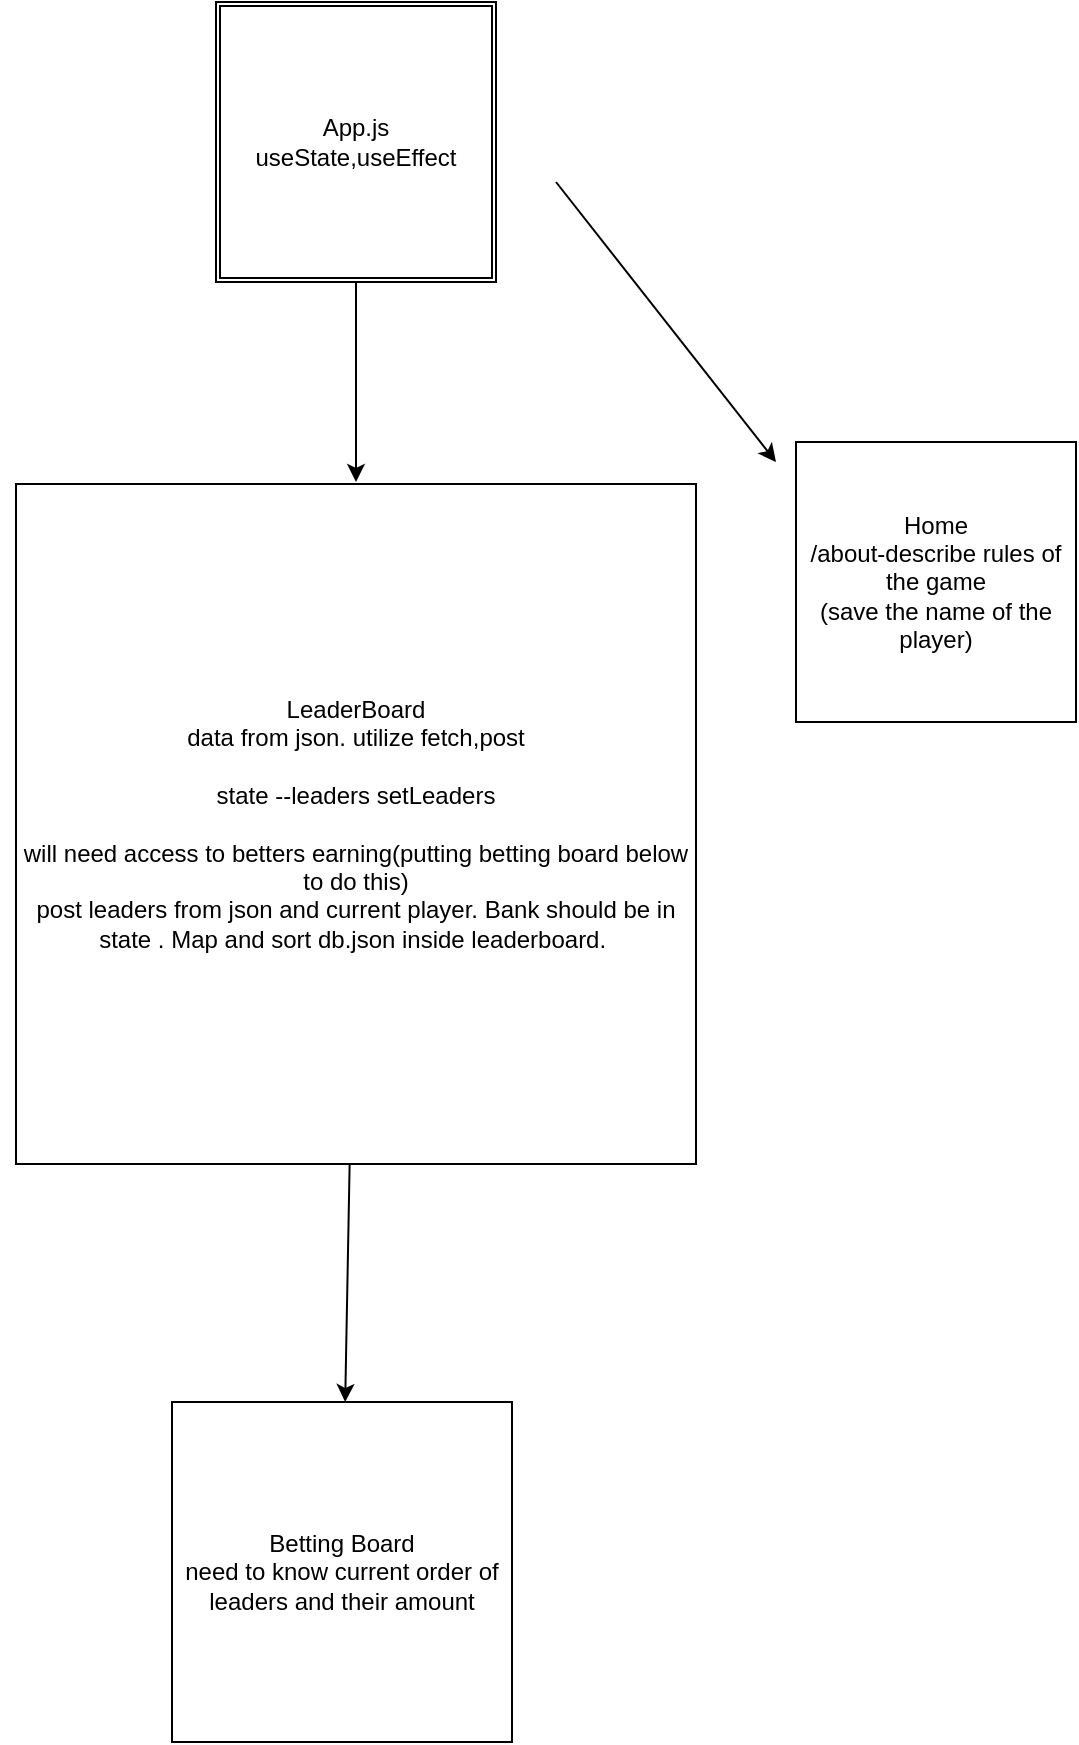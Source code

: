 <mxfile>
    <diagram id="X70QVtvjyhKhb88_ISLj" name="Page-1">
        <mxGraphModel dx="954" dy="763" grid="1" gridSize="10" guides="1" tooltips="1" connect="1" arrows="1" fold="1" page="1" pageScale="1" pageWidth="850" pageHeight="1100" math="0" shadow="0">
            <root>
                <mxCell id="0"/>
                <mxCell id="1" parent="0"/>
                <mxCell id="2" value="App.js&lt;br&gt;useState,useEffect&lt;br&gt;" style="shape=ext;double=1;whiteSpace=wrap;html=1;aspect=fixed;" parent="1" vertex="1">
                    <mxGeometry x="340" y="30" width="140" height="140" as="geometry"/>
                </mxCell>
                <mxCell id="11" value="" style="endArrow=classic;html=1;" parent="1" edge="1">
                    <mxGeometry width="50" height="50" relative="1" as="geometry">
                        <mxPoint x="510" y="120" as="sourcePoint"/>
                        <mxPoint x="620" y="260" as="targetPoint"/>
                    </mxGeometry>
                </mxCell>
                <mxCell id="13" value="" style="endArrow=classic;html=1;exitX=0.5;exitY=1;exitDx=0;exitDy=0;" parent="1" source="2" edge="1">
                    <mxGeometry width="50" height="50" relative="1" as="geometry">
                        <mxPoint x="410" y="180" as="sourcePoint"/>
                        <mxPoint x="410" y="270" as="targetPoint"/>
                        <Array as="points"/>
                    </mxGeometry>
                </mxCell>
                <mxCell id="21" style="edgeStyle=none;html=1;exitX=0;exitY=0;exitDx=0;exitDy=0;" parent="1" source="14" edge="1">
                    <mxGeometry relative="1" as="geometry">
                        <mxPoint x="371.429" y="302.857" as="targetPoint"/>
                    </mxGeometry>
                </mxCell>
                <mxCell id="22" style="edgeStyle=none;html=1;" parent="1" source="14" edge="1">
                    <mxGeometry relative="1" as="geometry">
                        <mxPoint x="370" y="370.0" as="targetPoint"/>
                    </mxGeometry>
                </mxCell>
                <mxCell id="14" value="LeaderBoard&lt;br&gt;data from json. utilize fetch,post&lt;br&gt;&lt;br&gt;state --leaders setLeaders&lt;br&gt;&lt;br&gt;will need access to betters earning(putting betting board below to do this)&lt;br&gt;post leaders from json and current player. Bank should be in state . Map and sort db.json inside leaderboard.&amp;nbsp;" style="whiteSpace=wrap;html=1;aspect=fixed;" parent="1" vertex="1">
                    <mxGeometry x="240" y="271" width="340" height="340" as="geometry"/>
                </mxCell>
                <mxCell id="16" value="Home&lt;br&gt;/about-describe rules of the game&lt;br&gt;(save the name of the player)" style="whiteSpace=wrap;html=1;aspect=fixed;" parent="1" vertex="1">
                    <mxGeometry x="630" y="250" width="140" height="140" as="geometry"/>
                </mxCell>
                <mxCell id="18" value="" style="endArrow=classic;html=1;" parent="1" source="14" target="19" edge="1">
                    <mxGeometry width="50" height="50" relative="1" as="geometry">
                        <mxPoint x="433.79" y="530" as="sourcePoint"/>
                        <mxPoint x="434" y="500" as="targetPoint"/>
                    </mxGeometry>
                </mxCell>
                <mxCell id="19" value="Betting Board&lt;br&gt;need to know current order of leaders and their amount" style="whiteSpace=wrap;html=1;aspect=fixed;" parent="1" vertex="1">
                    <mxGeometry x="318" y="730" width="170" height="170" as="geometry"/>
                </mxCell>
            </root>
        </mxGraphModel>
    </diagram>
</mxfile>